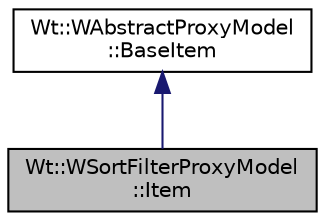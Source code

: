digraph "Wt::WSortFilterProxyModel::Item"
{
 // LATEX_PDF_SIZE
  edge [fontname="Helvetica",fontsize="10",labelfontname="Helvetica",labelfontsize="10"];
  node [fontname="Helvetica",fontsize="10",shape=record];
  Node1 [label="Wt::WSortFilterProxyModel\l::Item",height=0.2,width=0.4,color="black", fillcolor="grey75", style="filled", fontcolor="black",tooltip=" "];
  Node2 -> Node1 [dir="back",color="midnightblue",fontsize="10",style="solid",fontname="Helvetica"];
  Node2 [label="Wt::WAbstractProxyModel\l::BaseItem",height=0.2,width=0.4,color="black", fillcolor="white", style="filled",URL="$structWt_1_1WAbstractProxyModel_1_1BaseItem.html",tooltip="A base class for an item modeling a source index parent."];
}

